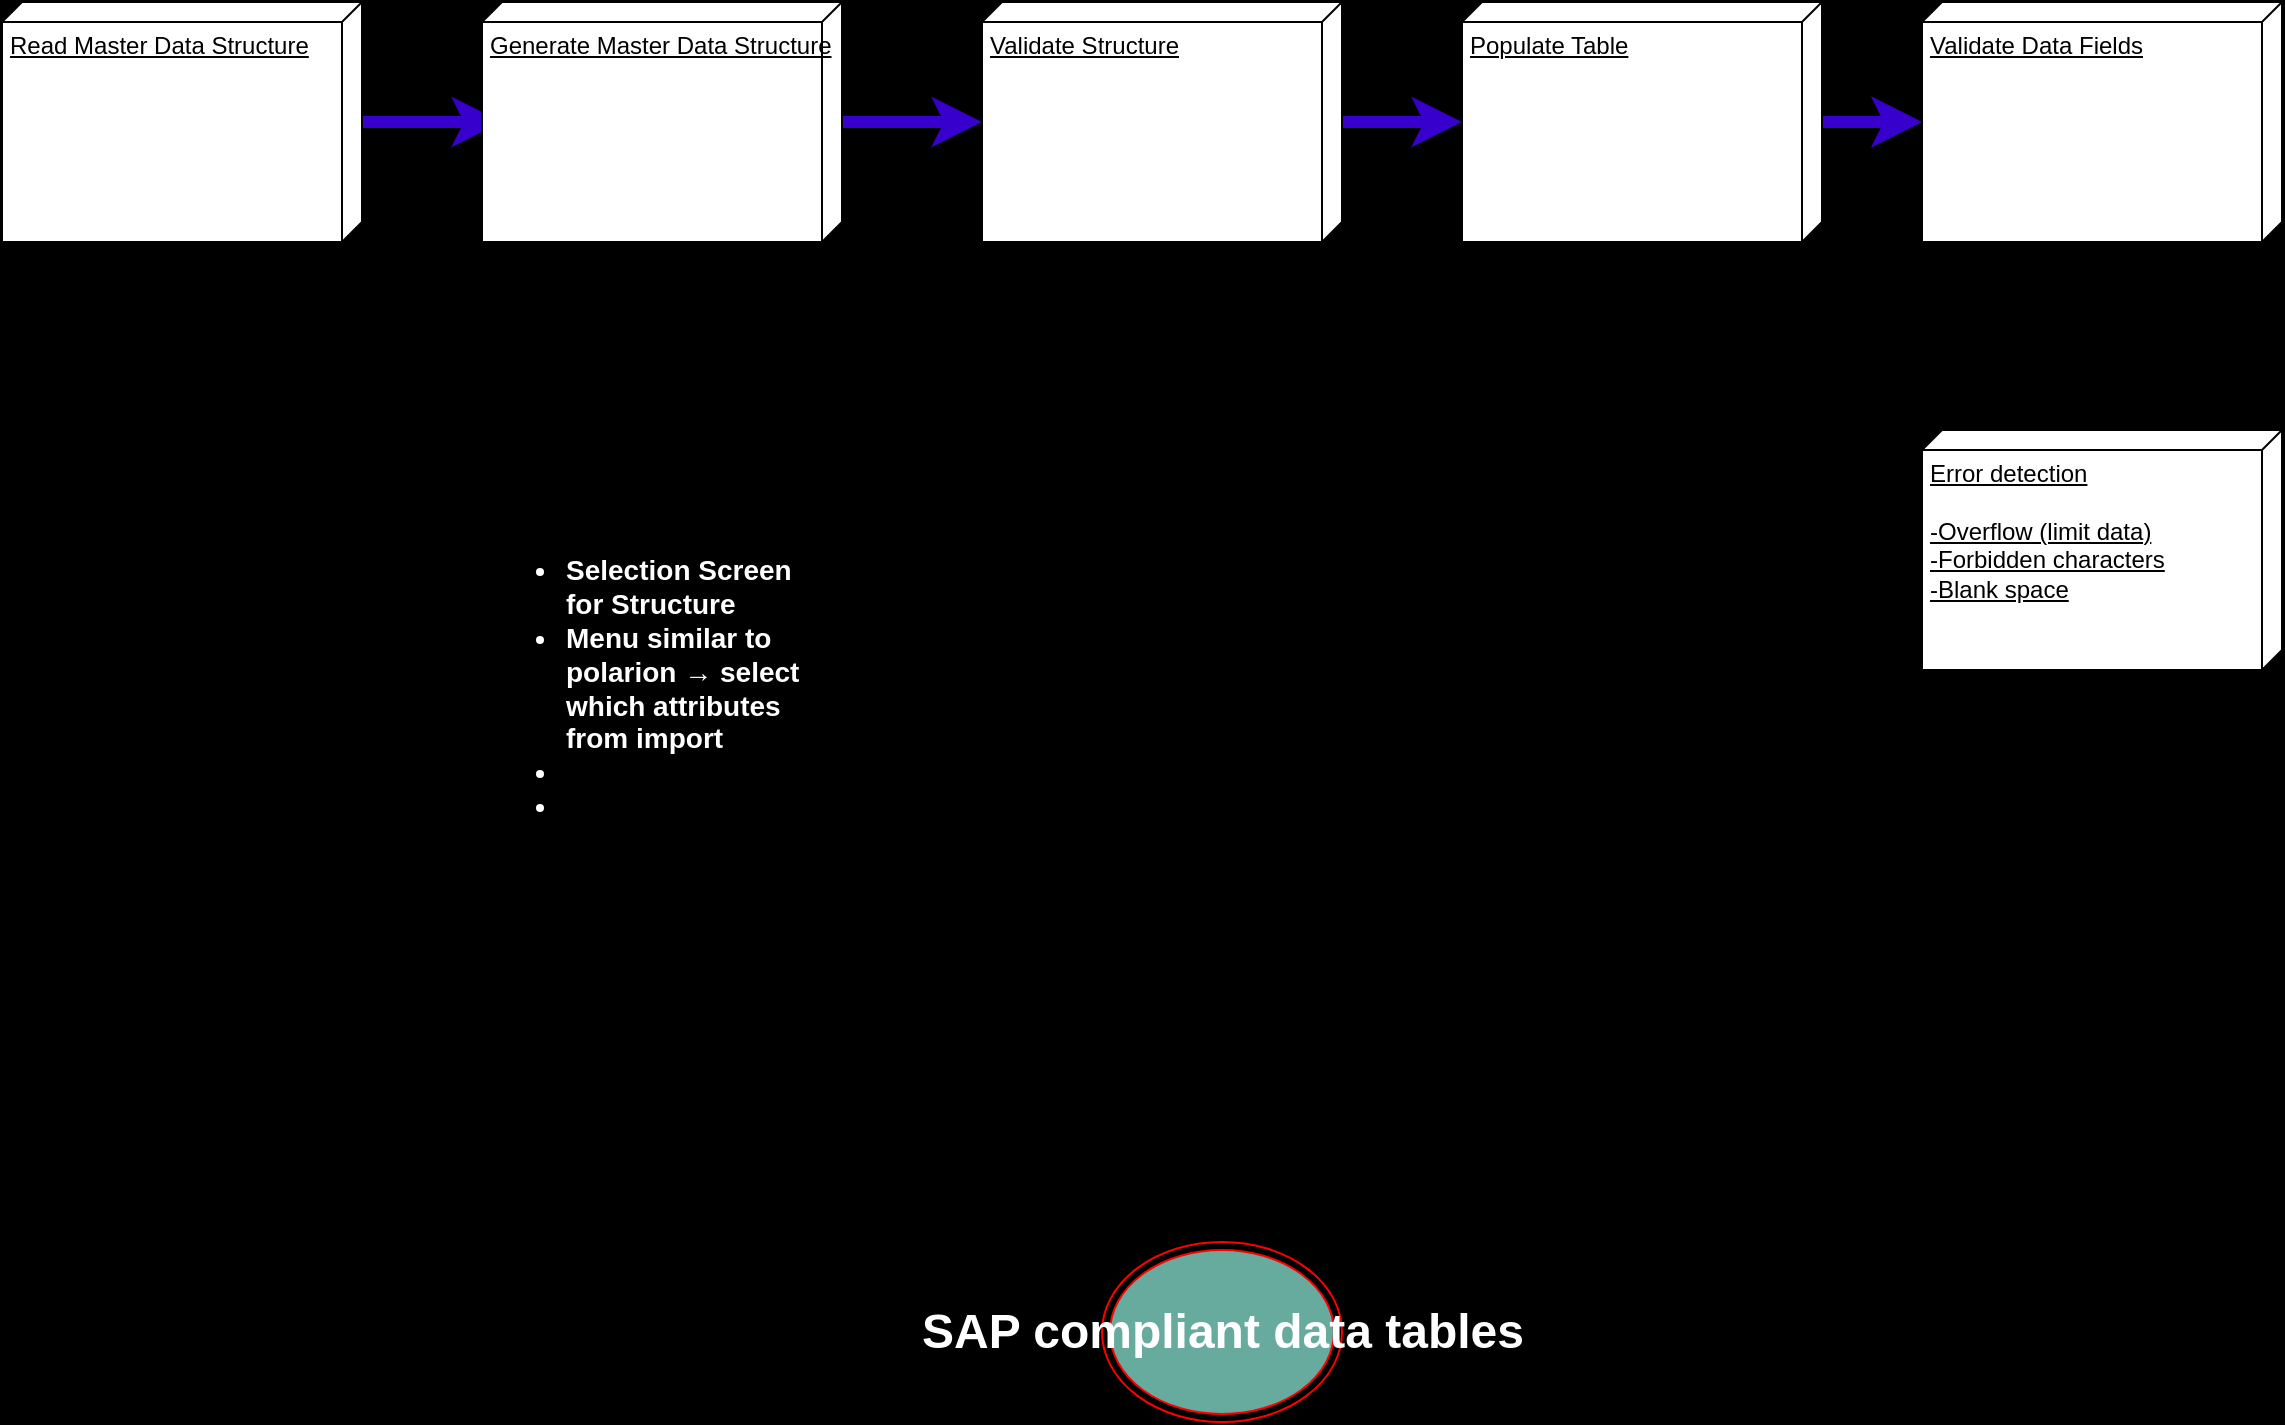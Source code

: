 <mxfile version="13.0.1" type="github">
  <diagram id="jBZET01vkPqpSTQxdn9G" name="Page-1">
    <mxGraphModel dx="1212" dy="780" grid="1" gridSize="10" guides="1" tooltips="1" connect="1" arrows="1" fold="1" page="1" pageScale="1" pageWidth="1169" pageHeight="827" background="#000000" math="0" shadow="0">
      <root>
        <mxCell id="0" />
        <mxCell id="1" parent="0" />
        <mxCell id="C136vvrKEtoOyAXJBIPy-6" style="edgeStyle=orthogonalEdgeStyle;rounded=0;orthogonalLoop=1;jettySize=auto;html=1;" parent="1" source="C136vvrKEtoOyAXJBIPy-1" edge="1">
          <mxGeometry relative="1" as="geometry">
            <mxPoint x="110" y="240" as="targetPoint" />
            <Array as="points">
              <mxPoint x="110" y="220" />
              <mxPoint x="110" y="220" />
            </Array>
          </mxGeometry>
        </mxCell>
        <mxCell id="9UISh3da6Qj7bdewT5Nb-2" style="edgeStyle=orthogonalEdgeStyle;rounded=0;orthogonalLoop=1;jettySize=auto;html=1;fillColor=#6a00ff;strokeColor=#3700CC;strokeWidth=6;curved=1;" edge="1" parent="1" source="C136vvrKEtoOyAXJBIPy-1">
          <mxGeometry relative="1" as="geometry">
            <mxPoint x="270" y="140" as="targetPoint" />
          </mxGeometry>
        </mxCell>
        <mxCell id="C136vvrKEtoOyAXJBIPy-1" value="Read Master Data Structure" style="verticalAlign=top;align=left;spacingTop=8;spacingLeft=2;spacingRight=12;shape=cube;size=10;direction=south;fontStyle=4;html=1;" parent="1" vertex="1">
          <mxGeometry x="20" y="80" width="180" height="120" as="geometry" />
        </mxCell>
        <mxCell id="9UISh3da6Qj7bdewT5Nb-3" style="edgeStyle=orthogonalEdgeStyle;curved=1;rounded=0;orthogonalLoop=1;jettySize=auto;html=1;strokeColor=#3700CC;strokeWidth=6;fillColor=#6a00ff;" edge="1" parent="1" source="C136vvrKEtoOyAXJBIPy-2" target="C136vvrKEtoOyAXJBIPy-4">
          <mxGeometry relative="1" as="geometry" />
        </mxCell>
        <mxCell id="C136vvrKEtoOyAXJBIPy-2" value="&lt;div&gt;Generate Master Data Structure&lt;/div&gt;&lt;div&gt;&lt;br&gt;&lt;/div&gt;&lt;div&gt;&lt;br&gt;&lt;/div&gt;" style="verticalAlign=top;align=left;spacingTop=8;spacingLeft=2;spacingRight=12;shape=cube;size=10;direction=south;fontStyle=4;html=1;" parent="1" vertex="1">
          <mxGeometry x="260" y="80" width="180" height="120" as="geometry" />
        </mxCell>
        <mxCell id="9UISh3da6Qj7bdewT5Nb-4" style="edgeStyle=orthogonalEdgeStyle;curved=1;rounded=0;orthogonalLoop=1;jettySize=auto;html=1;strokeColor=#3700CC;strokeWidth=6;fillColor=#6a00ff;" edge="1" parent="1" source="C136vvrKEtoOyAXJBIPy-3" target="C136vvrKEtoOyAXJBIPy-5">
          <mxGeometry relative="1" as="geometry" />
        </mxCell>
        <mxCell id="9UISh3da6Qj7bdewT5Nb-8" value="" style="edgeStyle=orthogonalEdgeStyle;curved=1;rounded=0;orthogonalLoop=1;jettySize=auto;html=1;strokeColor=#3700CC;strokeWidth=6;fillColor=#6a00ff;fontColor=#FFFFFF;entryX=0.5;entryY=1;entryDx=0;entryDy=0;entryPerimeter=0;" edge="1" parent="1" source="C136vvrKEtoOyAXJBIPy-3" target="C136vvrKEtoOyAXJBIPy-5">
          <mxGeometry relative="1" as="geometry" />
        </mxCell>
        <mxCell id="C136vvrKEtoOyAXJBIPy-3" value="Populate Table" style="verticalAlign=top;align=left;spacingTop=8;spacingLeft=2;spacingRight=12;shape=cube;size=10;direction=south;fontStyle=4;html=1;" parent="1" vertex="1">
          <mxGeometry x="750" y="80" width="180" height="120" as="geometry" />
        </mxCell>
        <mxCell id="9UISh3da6Qj7bdewT5Nb-5" style="edgeStyle=orthogonalEdgeStyle;curved=1;rounded=0;orthogonalLoop=1;jettySize=auto;html=1;strokeColor=#3700CC;strokeWidth=6;fillColor=#6a00ff;" edge="1" parent="1" source="C136vvrKEtoOyAXJBIPy-4" target="C136vvrKEtoOyAXJBIPy-3">
          <mxGeometry relative="1" as="geometry" />
        </mxCell>
        <mxCell id="C136vvrKEtoOyAXJBIPy-4" value="Validate Structure" style="verticalAlign=top;align=left;spacingTop=8;spacingLeft=2;spacingRight=12;shape=cube;size=10;direction=south;fontStyle=4;html=1;" parent="1" vertex="1">
          <mxGeometry x="510" y="80" width="180" height="120" as="geometry" />
        </mxCell>
        <mxCell id="C136vvrKEtoOyAXJBIPy-5" value="Validate Data Fields" style="verticalAlign=top;align=left;spacingTop=8;spacingLeft=2;spacingRight=12;shape=cube;size=10;direction=south;fontStyle=4;html=1;" parent="1" vertex="1">
          <mxGeometry x="980" y="80" width="180" height="120" as="geometry" />
        </mxCell>
        <mxCell id="9UISh3da6Qj7bdewT5Nb-1" value="&lt;b&gt;&lt;font style=&quot;font-size: 24px&quot; color=&quot;#FFFFFF&quot;&gt;SAP compliant data tables&lt;br&gt;&lt;/font&gt;&lt;/b&gt;" style="ellipse;html=1;shape=endState;fillColor=#67AB9F;strokeColor=#ff0000;" vertex="1" parent="1">
          <mxGeometry x="570" y="700" width="120" height="90" as="geometry" />
        </mxCell>
        <mxCell id="9UISh3da6Qj7bdewT5Nb-7" value="&lt;div&gt;Error detection&lt;/div&gt;&lt;div&gt;&lt;br&gt;&lt;/div&gt;&lt;div&gt;-Overflow (limit data)&lt;/div&gt;&lt;div&gt;-Forbidden characters&lt;/div&gt;&lt;div&gt;-Blank space&lt;br&gt;&lt;/div&gt;" style="verticalAlign=top;align=left;spacingTop=8;spacingLeft=2;spacingRight=12;shape=cube;size=10;direction=south;fontStyle=4;html=1;" vertex="1" parent="1">
          <mxGeometry x="980" y="294" width="180" height="120" as="geometry" />
        </mxCell>
        <mxCell id="9UISh3da6Qj7bdewT5Nb-9" value="&lt;ul style=&quot;font-size: 14px&quot;&gt;&lt;li&gt;Selection Screen for Structure&lt;br&gt;&lt;/li&gt;&lt;li&gt;Menu similar to polarion → select which attributes from import&lt;/li&gt;&lt;li&gt;&lt;br&gt;&lt;/li&gt;&lt;li&gt;&lt;br&gt;&lt;/li&gt;&lt;/ul&gt;" style="text;strokeColor=none;fillColor=none;html=1;whiteSpace=wrap;verticalAlign=middle;overflow=hidden;fontColor=#FFFFFF;fontStyle=1;fontSize=20;" vertex="1" parent="1">
          <mxGeometry x="260" y="268" width="170" height="310" as="geometry" />
        </mxCell>
      </root>
    </mxGraphModel>
  </diagram>
</mxfile>
